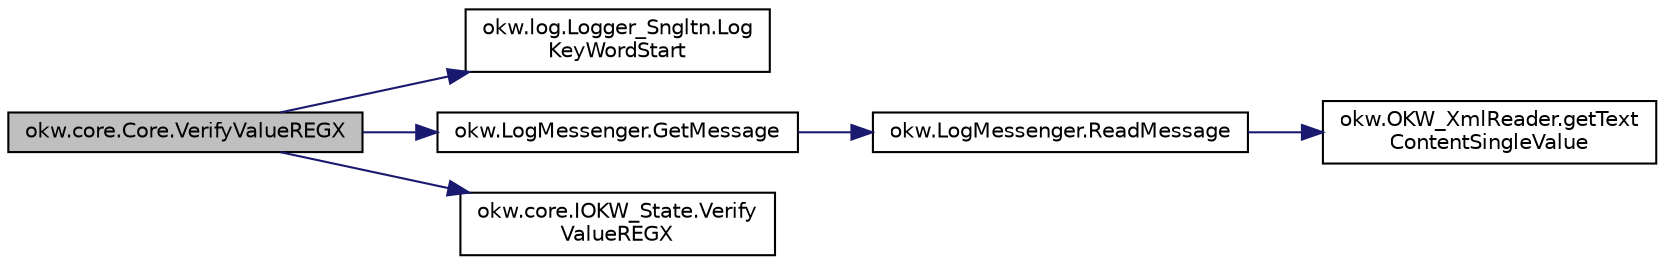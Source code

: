 digraph "okw.core.Core.VerifyValueREGX"
{
 // INTERACTIVE_SVG=YES
 // LATEX_PDF_SIZE
  edge [fontname="Helvetica",fontsize="10",labelfontname="Helvetica",labelfontsize="10"];
  node [fontname="Helvetica",fontsize="10",shape=record];
  rankdir="LR";
  Node4810 [label="okw.core.Core.VerifyValueREGX",height=0.2,width=0.4,color="black", fillcolor="grey75", style="filled", fontcolor="black",tooltip="Prüft den Standardwert eines Objektes (in den meisten Fällen ist dies der angezeigte Text)."];
  Node4810 -> Node4811 [color="midnightblue",fontsize="10",style="solid",fontname="Helvetica"];
  Node4811 [label="okw.log.Logger_Sngltn.Log\lKeyWordStart",height=0.2,width=0.4,color="black", fillcolor="white", style="filled",URL="$classokw_1_1log_1_1_logger___sngltn.html#a70ec25e200e00ecefc544e8fd371d2ef",tooltip="Ausgabe eines Schlüsselwortes."];
  Node4810 -> Node4812 [color="midnightblue",fontsize="10",style="solid",fontname="Helvetica"];
  Node4812 [label="okw.LogMessenger.GetMessage",height=0.2,width=0.4,color="black", fillcolor="white", style="filled",URL="$classokw_1_1_log_messenger.html#af225d1f037d47b3b085175c09d78bdd2",tooltip="Holt die Log-Meldung für MethodeNmae/Textkey ohne weitere Parameter."];
  Node4812 -> Node4813 [color="midnightblue",fontsize="10",style="solid",fontname="Helvetica"];
  Node4813 [label="okw.LogMessenger.ReadMessage",height=0.2,width=0.4,color="black", fillcolor="white", style="filled",URL="$classokw_1_1_log_messenger.html#a530cd6ab82ec82a04206a2e976ec06e3",tooltip="Interne Kernfunktion holt die Log-Meldung mit Platzhaltern aus der XML-Datei."];
  Node4813 -> Node4814 [color="midnightblue",fontsize="10",style="solid",fontname="Helvetica"];
  Node4814 [label="okw.OKW_XmlReader.getText\lContentSingleValue",height=0.2,width=0.4,color="black", fillcolor="white", style="filled",URL="$classokw_1_1_o_k_w___xml_reader.html#ab920b5335a2e1429c14cc5f8e79f39eb",tooltip="Lies den TextContent eines Tag."];
  Node4810 -> Node4815 [color="midnightblue",fontsize="10",style="solid",fontname="Helvetica"];
  Node4815 [label="okw.core.IOKW_State.Verify\lValueREGX",height=0.2,width=0.4,color="black", fillcolor="white", style="filled",URL="$interfaceokw_1_1core_1_1_i_o_k_w___state.html#a36827474765ec238f21d94609fcec76a",tooltip="Prüft den Standardwert eines Objektes (in den meisten Fällen ist dies der angezeigte Text)."];
}
